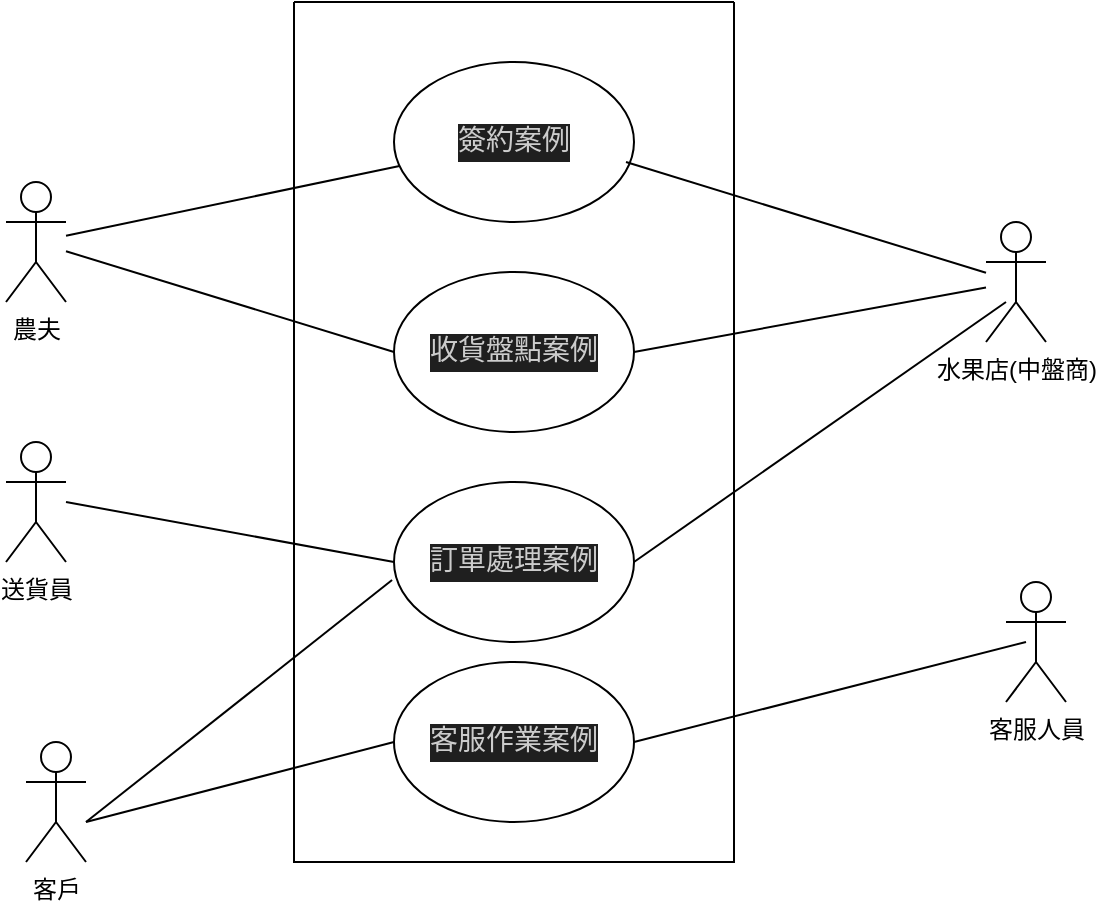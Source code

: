 <mxfile>
    <diagram id="gwqSlHqFz9zPfgRpQKxD" name="第1頁">
        <mxGraphModel dx="1130" dy="536" grid="1" gridSize="10" guides="1" tooltips="1" connect="1" arrows="1" fold="1" page="1" pageScale="1" pageWidth="827" pageHeight="1169" math="0" shadow="0">
            <root>
                <mxCell id="0"/>
                <mxCell id="1" parent="0"/>
                <mxCell id="3" value="" style="swimlane;startSize=0;" vertex="1" parent="1">
                    <mxGeometry x="304" y="60" width="220" height="430" as="geometry"/>
                </mxCell>
                <mxCell id="4" value="&lt;div style=&quot;color: rgb(204, 204, 204); background-color: rgb(31, 31, 31); font-family: Consolas, &amp;quot;Courier New&amp;quot;, monospace; font-size: 14px; line-height: 19px;&quot;&gt;簽約案例&lt;/div&gt;" style="ellipse;whiteSpace=wrap;html=1;" vertex="1" parent="3">
                    <mxGeometry x="50" y="30" width="120" height="80" as="geometry"/>
                </mxCell>
                <mxCell id="5" value="&lt;div style=&quot;color: rgb(204, 204, 204); background-color: rgb(31, 31, 31); font-family: Consolas, &amp;quot;Courier New&amp;quot;, monospace; font-size: 14px; line-height: 19px;&quot;&gt;收貨盤點案例&lt;/div&gt;" style="ellipse;whiteSpace=wrap;html=1;" vertex="1" parent="3">
                    <mxGeometry x="50" y="135" width="120" height="80" as="geometry"/>
                </mxCell>
                <mxCell id="6" value="&lt;div style=&quot;color: rgb(204, 204, 204); background-color: rgb(31, 31, 31); font-family: Consolas, &amp;quot;Courier New&amp;quot;, monospace; font-size: 14px; line-height: 19px;&quot;&gt;訂單處理案例&lt;/div&gt;" style="ellipse;whiteSpace=wrap;html=1;" vertex="1" parent="3">
                    <mxGeometry x="50" y="240" width="120" height="80" as="geometry"/>
                </mxCell>
                <mxCell id="7" value="&lt;div style=&quot;color: rgb(204, 204, 204); background-color: rgb(31, 31, 31); font-family: Consolas, &amp;quot;Courier New&amp;quot;, monospace; font-size: 14px; line-height: 19px;&quot;&gt;&lt;div style=&quot;line-height: 19px;&quot;&gt;客服作業案例&lt;/div&gt;&lt;/div&gt;" style="ellipse;whiteSpace=wrap;html=1;" vertex="1" parent="3">
                    <mxGeometry x="50" y="330" width="120" height="80" as="geometry"/>
                </mxCell>
                <mxCell id="32" value="" style="endArrow=none;html=1;" edge="1" parent="3" target="26">
                    <mxGeometry width="50" height="50" relative="1" as="geometry">
                        <mxPoint x="166" y="80" as="sourcePoint"/>
                        <mxPoint x="216" y="30" as="targetPoint"/>
                    </mxGeometry>
                </mxCell>
                <mxCell id="20" value="農夫" style="shape=umlActor;verticalLabelPosition=bottom;verticalAlign=top;html=1;outlineConnect=0;" vertex="1" parent="1">
                    <mxGeometry x="160" y="150" width="30" height="60" as="geometry"/>
                </mxCell>
                <mxCell id="26" value="水果店(中盤商)" style="shape=umlActor;verticalLabelPosition=bottom;verticalAlign=top;html=1;outlineConnect=0;" vertex="1" parent="1">
                    <mxGeometry x="650" y="170" width="30" height="60" as="geometry"/>
                </mxCell>
                <mxCell id="31" value="" style="endArrow=none;html=1;" edge="1" parent="1" source="20" target="4">
                    <mxGeometry width="50" height="50" relative="1" as="geometry">
                        <mxPoint x="210" y="110" as="sourcePoint"/>
                        <mxPoint x="260" y="60" as="targetPoint"/>
                    </mxGeometry>
                </mxCell>
                <mxCell id="35" value="" style="endArrow=none;html=1;entryX=0;entryY=0.5;entryDx=0;entryDy=0;" edge="1" parent="1" source="20" target="5">
                    <mxGeometry width="50" height="50" relative="1" as="geometry">
                        <mxPoint x="190" y="220" as="sourcePoint"/>
                        <mxPoint x="240" y="170" as="targetPoint"/>
                    </mxGeometry>
                </mxCell>
                <mxCell id="36" value="" style="endArrow=none;html=1;exitX=1;exitY=0.5;exitDx=0;exitDy=0;" edge="1" parent="1" source="5" target="26">
                    <mxGeometry width="50" height="50" relative="1" as="geometry">
                        <mxPoint x="540" y="260" as="sourcePoint"/>
                        <mxPoint x="590" y="210" as="targetPoint"/>
                    </mxGeometry>
                </mxCell>
                <mxCell id="37" value="送貨員" style="shape=umlActor;verticalLabelPosition=bottom;verticalAlign=top;html=1;outlineConnect=0;" vertex="1" parent="1">
                    <mxGeometry x="160" y="280" width="30" height="60" as="geometry"/>
                </mxCell>
                <mxCell id="41" value="客戶" style="shape=umlActor;verticalLabelPosition=bottom;verticalAlign=top;html=1;outlineConnect=0;" vertex="1" parent="1">
                    <mxGeometry x="170" y="430" width="30" height="60" as="geometry"/>
                </mxCell>
                <mxCell id="44" value="" style="endArrow=none;html=1;entryX=0;entryY=0.5;entryDx=0;entryDy=0;" edge="1" parent="1" target="6">
                    <mxGeometry width="50" height="50" relative="1" as="geometry">
                        <mxPoint x="190" y="310" as="sourcePoint"/>
                        <mxPoint x="240" y="260" as="targetPoint"/>
                    </mxGeometry>
                </mxCell>
                <mxCell id="48" value="" style="endArrow=none;html=1;entryX=-0.008;entryY=0.613;entryDx=0;entryDy=0;entryPerimeter=0;" edge="1" parent="1" target="6">
                    <mxGeometry width="50" height="50" relative="1" as="geometry">
                        <mxPoint x="200" y="470" as="sourcePoint"/>
                        <mxPoint x="250" y="420" as="targetPoint"/>
                    </mxGeometry>
                </mxCell>
                <mxCell id="49" value="" style="endArrow=none;html=1;exitX=1;exitY=0.5;exitDx=0;exitDy=0;" edge="1" parent="1" source="6">
                    <mxGeometry width="50" height="50" relative="1" as="geometry">
                        <mxPoint x="610" y="260" as="sourcePoint"/>
                        <mxPoint x="660" y="210" as="targetPoint"/>
                    </mxGeometry>
                </mxCell>
                <mxCell id="50" value="客服人員" style="shape=umlActor;verticalLabelPosition=bottom;verticalAlign=top;html=1;outlineConnect=0;" vertex="1" parent="1">
                    <mxGeometry x="660" y="350" width="30" height="60" as="geometry"/>
                </mxCell>
                <mxCell id="51" value="" style="endArrow=none;html=1;exitX=1;exitY=0.5;exitDx=0;exitDy=0;" edge="1" parent="1" source="7">
                    <mxGeometry width="50" height="50" relative="1" as="geometry">
                        <mxPoint x="620" y="430" as="sourcePoint"/>
                        <mxPoint x="670" y="380" as="targetPoint"/>
                    </mxGeometry>
                </mxCell>
                <mxCell id="52" value="" style="endArrow=none;html=1;entryX=0;entryY=0.5;entryDx=0;entryDy=0;" edge="1" parent="1" target="7">
                    <mxGeometry width="50" height="50" relative="1" as="geometry">
                        <mxPoint x="200" y="470" as="sourcePoint"/>
                        <mxPoint x="250" y="435" as="targetPoint"/>
                    </mxGeometry>
                </mxCell>
            </root>
        </mxGraphModel>
    </diagram>
</mxfile>